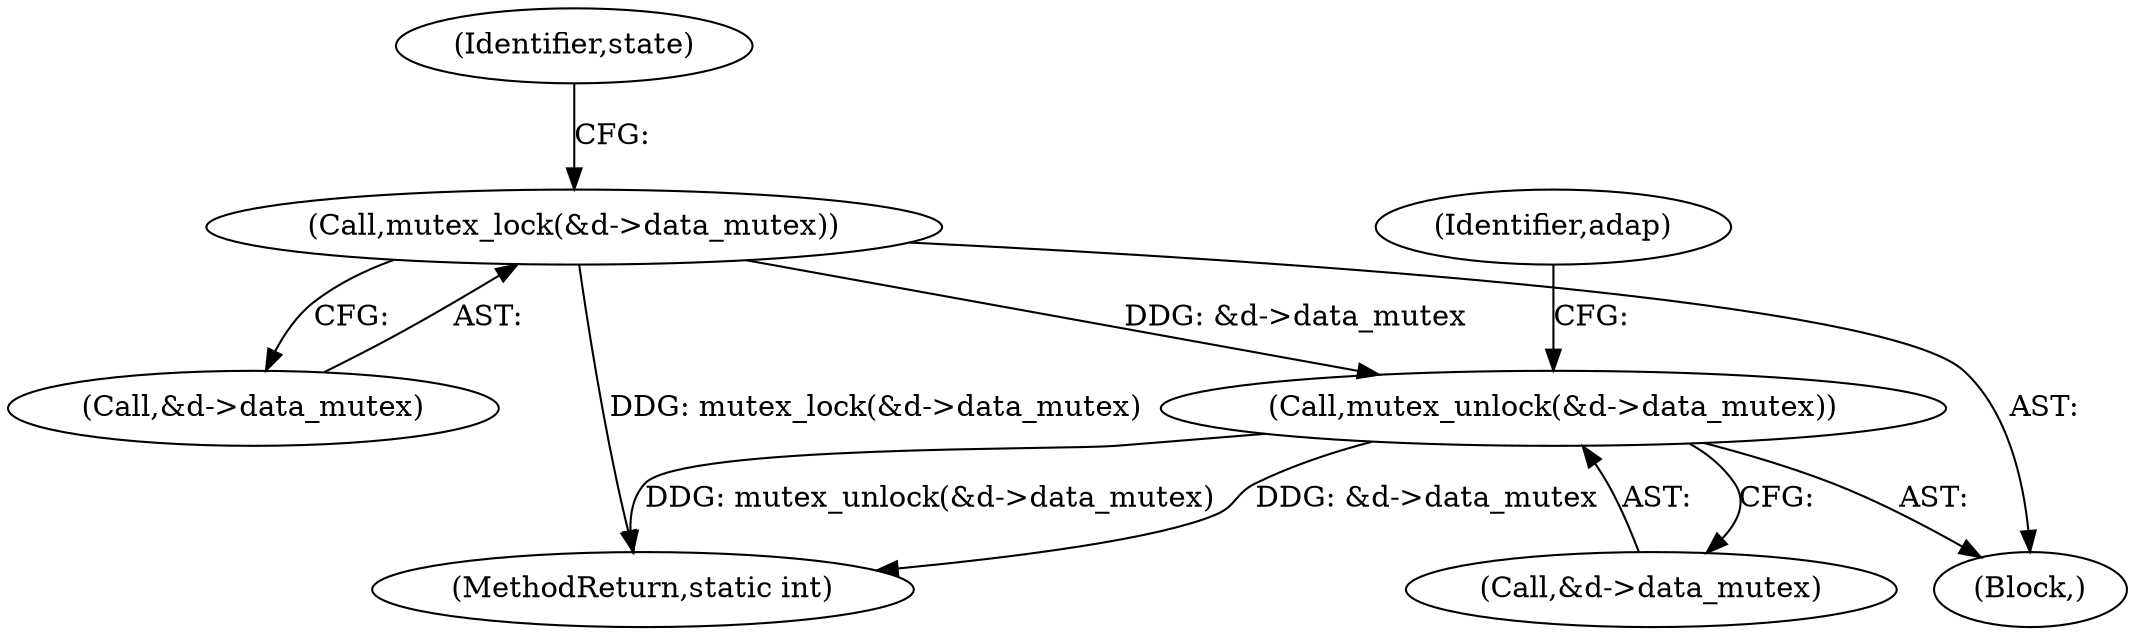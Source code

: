 digraph "0_linux_606142af57dad981b78707234cfbd15f9f7b7125_0@API" {
"1000115" [label="(Call,mutex_lock(&d->data_mutex))"];
"1000293" [label="(Call,mutex_unlock(&d->data_mutex))"];
"1000116" [label="(Call,&d->data_mutex)"];
"1000115" [label="(Call,mutex_lock(&d->data_mutex))"];
"1000302" [label="(Identifier,adap)"];
"1000294" [label="(Call,&d->data_mutex)"];
"1000293" [label="(Call,mutex_unlock(&d->data_mutex))"];
"1000102" [label="(Block,)"];
"1000353" [label="(MethodReturn,static int)"];
"1000123" [label="(Identifier,state)"];
"1000115" -> "1000102"  [label="AST: "];
"1000115" -> "1000116"  [label="CFG: "];
"1000116" -> "1000115"  [label="AST: "];
"1000123" -> "1000115"  [label="CFG: "];
"1000115" -> "1000353"  [label="DDG: mutex_lock(&d->data_mutex)"];
"1000115" -> "1000293"  [label="DDG: &d->data_mutex"];
"1000293" -> "1000102"  [label="AST: "];
"1000293" -> "1000294"  [label="CFG: "];
"1000294" -> "1000293"  [label="AST: "];
"1000302" -> "1000293"  [label="CFG: "];
"1000293" -> "1000353"  [label="DDG: mutex_unlock(&d->data_mutex)"];
"1000293" -> "1000353"  [label="DDG: &d->data_mutex"];
}
